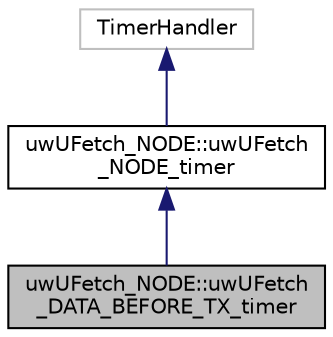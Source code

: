 digraph "uwUFetch_NODE::uwUFetch_DATA_BEFORE_TX_timer"
{
 // LATEX_PDF_SIZE
  edge [fontname="Helvetica",fontsize="10",labelfontname="Helvetica",labelfontsize="10"];
  node [fontname="Helvetica",fontsize="10",shape=record];
  Node1 [label="uwUFetch_NODE::uwUFetch\l_DATA_BEFORE_TX_timer",height=0.2,width=0.4,color="black", fillcolor="grey75", style="filled", fontcolor="black",tooltip="Class inherited the method and variable of uwUFetch_NODE_timer that handle the timer of DATA packets."];
  Node2 -> Node1 [dir="back",color="midnightblue",fontsize="10",style="solid",fontname="Helvetica"];
  Node2 [label="uwUFetch_NODE::uwUFetch\l_NODE_timer",height=0.2,width=0.4,color="black", fillcolor="white", style="filled",URL="$classuwUFetch__NODE_1_1uwUFetch__NODE__timer.html",tooltip="Class that handle the timers of SN or HN."];
  Node3 -> Node2 [dir="back",color="midnightblue",fontsize="10",style="solid",fontname="Helvetica"];
  Node3 [label="TimerHandler",height=0.2,width=0.4,color="grey75", fillcolor="white", style="filled",tooltip=" "];
}
